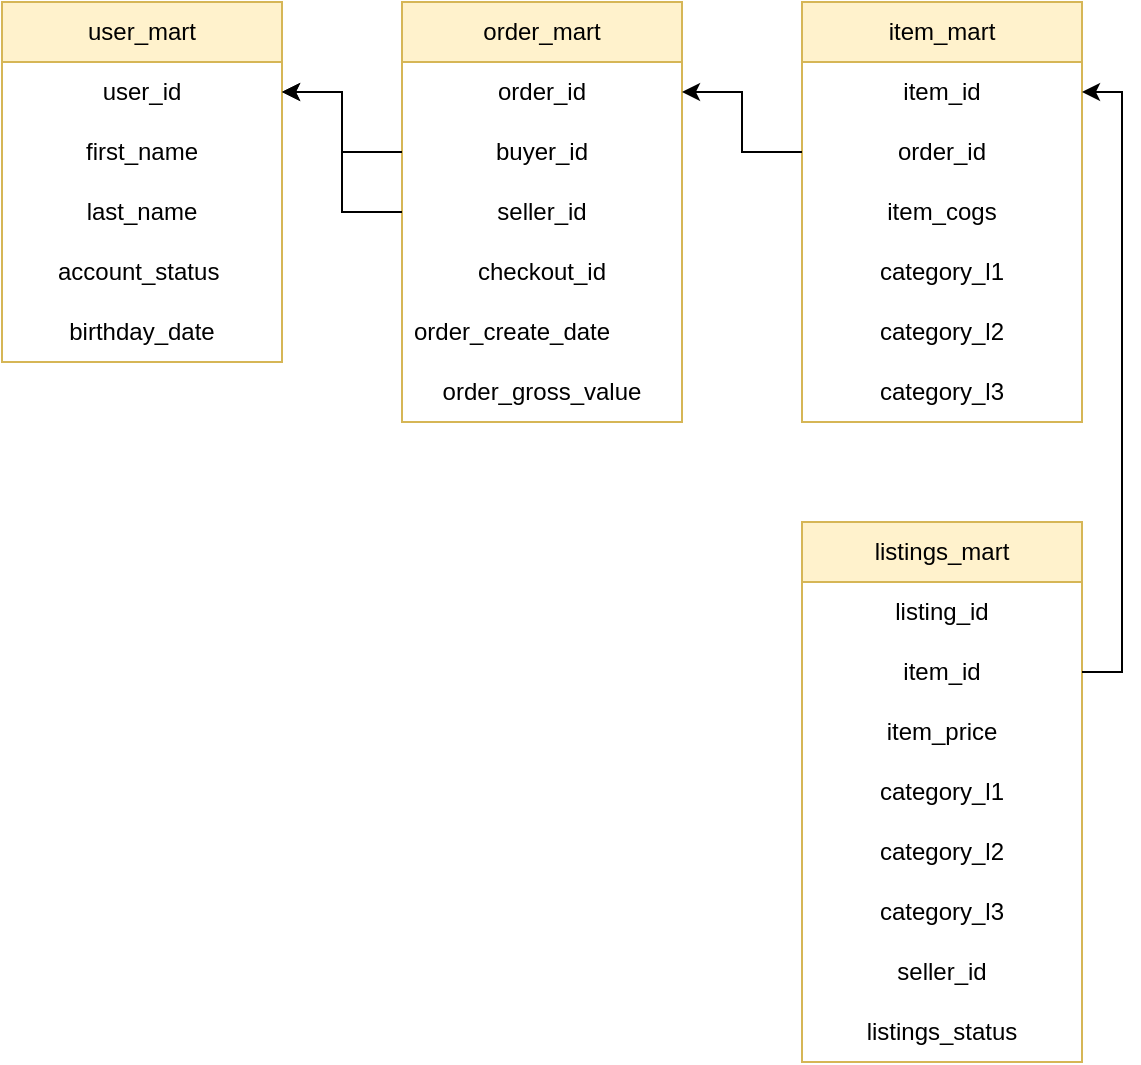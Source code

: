 <mxfile version="24.7.6">
  <diagram name="Página-1" id="RQ5FZRhvjmsmIdkCBOLi">
    <mxGraphModel dx="1434" dy="738" grid="0" gridSize="10" guides="1" tooltips="1" connect="1" arrows="1" fold="1" page="1" pageScale="1" pageWidth="827" pageHeight="1169" math="0" shadow="0">
      <root>
        <mxCell id="0" />
        <mxCell id="1" parent="0" />
        <mxCell id="wF2iTabM_Bvz4Ix5tcq9-1" value="user_mart" style="swimlane;fontStyle=0;childLayout=stackLayout;horizontal=1;startSize=30;horizontalStack=0;resizeParent=1;resizeParentMax=0;resizeLast=0;collapsible=1;marginBottom=0;whiteSpace=wrap;html=1;fillColor=#fff2cc;strokeColor=#d6b656;" vertex="1" parent="1">
          <mxGeometry x="80" y="80" width="140" height="180" as="geometry" />
        </mxCell>
        <mxCell id="wF2iTabM_Bvz4Ix5tcq9-2" value="user_id" style="text;strokeColor=none;fillColor=none;align=center;verticalAlign=middle;spacingLeft=4;spacingRight=4;overflow=hidden;points=[[0,0.5],[1,0.5]];portConstraint=eastwest;rotatable=0;whiteSpace=wrap;html=1;" vertex="1" parent="wF2iTabM_Bvz4Ix5tcq9-1">
          <mxGeometry y="30" width="140" height="30" as="geometry" />
        </mxCell>
        <mxCell id="wF2iTabM_Bvz4Ix5tcq9-3" value="first_name" style="text;strokeColor=none;fillColor=none;align=center;verticalAlign=middle;spacingLeft=4;spacingRight=4;overflow=hidden;points=[[0,0.5],[1,0.5]];portConstraint=eastwest;rotatable=0;whiteSpace=wrap;html=1;" vertex="1" parent="wF2iTabM_Bvz4Ix5tcq9-1">
          <mxGeometry y="60" width="140" height="30" as="geometry" />
        </mxCell>
        <mxCell id="wF2iTabM_Bvz4Ix5tcq9-4" value="last_name" style="text;strokeColor=none;fillColor=none;align=center;verticalAlign=middle;spacingLeft=4;spacingRight=4;overflow=hidden;points=[[0,0.5],[1,0.5]];portConstraint=eastwest;rotatable=0;whiteSpace=wrap;html=1;" vertex="1" parent="wF2iTabM_Bvz4Ix5tcq9-1">
          <mxGeometry y="90" width="140" height="30" as="geometry" />
        </mxCell>
        <mxCell id="wF2iTabM_Bvz4Ix5tcq9-5" value="account_status&amp;nbsp;" style="text;strokeColor=none;fillColor=none;align=center;verticalAlign=middle;spacingLeft=4;spacingRight=4;overflow=hidden;points=[[0,0.5],[1,0.5]];portConstraint=eastwest;rotatable=0;whiteSpace=wrap;html=1;" vertex="1" parent="wF2iTabM_Bvz4Ix5tcq9-1">
          <mxGeometry y="120" width="140" height="30" as="geometry" />
        </mxCell>
        <mxCell id="wF2iTabM_Bvz4Ix5tcq9-6" value="birthday_date" style="text;strokeColor=none;fillColor=none;align=center;verticalAlign=middle;spacingLeft=4;spacingRight=4;overflow=hidden;points=[[0,0.5],[1,0.5]];portConstraint=eastwest;rotatable=0;whiteSpace=wrap;html=1;" vertex="1" parent="wF2iTabM_Bvz4Ix5tcq9-1">
          <mxGeometry y="150" width="140" height="30" as="geometry" />
        </mxCell>
        <mxCell id="wF2iTabM_Bvz4Ix5tcq9-7" value="order_mart" style="swimlane;fontStyle=0;childLayout=stackLayout;horizontal=1;startSize=30;horizontalStack=0;resizeParent=1;resizeParentMax=0;resizeLast=0;collapsible=1;marginBottom=0;whiteSpace=wrap;html=1;fillColor=#fff2cc;strokeColor=#d6b656;" vertex="1" parent="1">
          <mxGeometry x="280" y="80" width="140" height="210" as="geometry" />
        </mxCell>
        <mxCell id="wF2iTabM_Bvz4Ix5tcq9-8" value="order_id" style="text;strokeColor=none;fillColor=none;align=center;verticalAlign=middle;spacingLeft=4;spacingRight=4;overflow=hidden;points=[[0,0.5],[1,0.5]];portConstraint=eastwest;rotatable=0;whiteSpace=wrap;html=1;" vertex="1" parent="wF2iTabM_Bvz4Ix5tcq9-7">
          <mxGeometry y="30" width="140" height="30" as="geometry" />
        </mxCell>
        <mxCell id="wF2iTabM_Bvz4Ix5tcq9-9" value="buyer_id" style="text;strokeColor=none;fillColor=none;align=center;verticalAlign=middle;spacingLeft=4;spacingRight=4;overflow=hidden;points=[[0,0.5],[1,0.5]];portConstraint=eastwest;rotatable=0;whiteSpace=wrap;html=1;" vertex="1" parent="wF2iTabM_Bvz4Ix5tcq9-7">
          <mxGeometry y="60" width="140" height="30" as="geometry" />
        </mxCell>
        <mxCell id="wF2iTabM_Bvz4Ix5tcq9-10" value="seller_id" style="text;strokeColor=none;fillColor=none;align=center;verticalAlign=middle;spacingLeft=4;spacingRight=4;overflow=hidden;points=[[0,0.5],[1,0.5]];portConstraint=eastwest;rotatable=0;whiteSpace=wrap;html=1;" vertex="1" parent="wF2iTabM_Bvz4Ix5tcq9-7">
          <mxGeometry y="90" width="140" height="30" as="geometry" />
        </mxCell>
        <mxCell id="wF2iTabM_Bvz4Ix5tcq9-11" value="checkout_id" style="text;strokeColor=none;fillColor=none;align=center;verticalAlign=middle;spacingLeft=4;spacingRight=4;overflow=hidden;points=[[0,0.5],[1,0.5]];portConstraint=eastwest;rotatable=0;whiteSpace=wrap;html=1;" vertex="1" parent="wF2iTabM_Bvz4Ix5tcq9-7">
          <mxGeometry y="120" width="140" height="30" as="geometry" />
        </mxCell>
        <mxCell id="wF2iTabM_Bvz4Ix5tcq9-12" value="order_create_date" style="text;strokeColor=none;fillColor=none;align=left;verticalAlign=middle;spacingLeft=4;spacingRight=4;overflow=hidden;points=[[0,0.5],[1,0.5]];portConstraint=eastwest;rotatable=0;whiteSpace=wrap;html=1;" vertex="1" parent="wF2iTabM_Bvz4Ix5tcq9-7">
          <mxGeometry y="150" width="140" height="30" as="geometry" />
        </mxCell>
        <mxCell id="wF2iTabM_Bvz4Ix5tcq9-39" value="order_gross_value" style="text;strokeColor=none;fillColor=none;align=center;verticalAlign=middle;spacingLeft=4;spacingRight=4;overflow=hidden;points=[[0,0.5],[1,0.5]];portConstraint=eastwest;rotatable=0;whiteSpace=wrap;html=1;" vertex="1" parent="wF2iTabM_Bvz4Ix5tcq9-7">
          <mxGeometry y="180" width="140" height="30" as="geometry" />
        </mxCell>
        <mxCell id="wF2iTabM_Bvz4Ix5tcq9-13" value="item_mart" style="swimlane;fontStyle=0;childLayout=stackLayout;horizontal=1;startSize=30;horizontalStack=0;resizeParent=1;resizeParentMax=0;resizeLast=0;collapsible=1;marginBottom=0;whiteSpace=wrap;html=1;fillColor=#fff2cc;strokeColor=#d6b656;" vertex="1" parent="1">
          <mxGeometry x="480" y="80" width="140" height="210" as="geometry" />
        </mxCell>
        <mxCell id="wF2iTabM_Bvz4Ix5tcq9-14" value="item_id" style="text;strokeColor=none;fillColor=none;align=center;verticalAlign=middle;spacingLeft=4;spacingRight=4;overflow=hidden;points=[[0,0.5],[1,0.5]];portConstraint=eastwest;rotatable=0;whiteSpace=wrap;html=1;" vertex="1" parent="wF2iTabM_Bvz4Ix5tcq9-13">
          <mxGeometry y="30" width="140" height="30" as="geometry" />
        </mxCell>
        <mxCell id="wF2iTabM_Bvz4Ix5tcq9-15" value="order_id" style="text;strokeColor=none;fillColor=none;align=center;verticalAlign=middle;spacingLeft=4;spacingRight=4;overflow=hidden;points=[[0,0.5],[1,0.5]];portConstraint=eastwest;rotatable=0;whiteSpace=wrap;html=1;" vertex="1" parent="wF2iTabM_Bvz4Ix5tcq9-13">
          <mxGeometry y="60" width="140" height="30" as="geometry" />
        </mxCell>
        <mxCell id="wF2iTabM_Bvz4Ix5tcq9-16" value="item_cogs" style="text;strokeColor=none;fillColor=none;align=center;verticalAlign=middle;spacingLeft=4;spacingRight=4;overflow=hidden;points=[[0,0.5],[1,0.5]];portConstraint=eastwest;rotatable=0;whiteSpace=wrap;html=1;" vertex="1" parent="wF2iTabM_Bvz4Ix5tcq9-13">
          <mxGeometry y="90" width="140" height="30" as="geometry" />
        </mxCell>
        <mxCell id="wF2iTabM_Bvz4Ix5tcq9-17" value="category_l1" style="text;strokeColor=none;fillColor=none;align=center;verticalAlign=middle;spacingLeft=4;spacingRight=4;overflow=hidden;points=[[0,0.5],[1,0.5]];portConstraint=eastwest;rotatable=0;whiteSpace=wrap;html=1;" vertex="1" parent="wF2iTabM_Bvz4Ix5tcq9-13">
          <mxGeometry y="120" width="140" height="30" as="geometry" />
        </mxCell>
        <mxCell id="wF2iTabM_Bvz4Ix5tcq9-18" value="category_l2" style="text;strokeColor=none;fillColor=none;align=center;verticalAlign=middle;spacingLeft=4;spacingRight=4;overflow=hidden;points=[[0,0.5],[1,0.5]];portConstraint=eastwest;rotatable=0;whiteSpace=wrap;html=1;" vertex="1" parent="wF2iTabM_Bvz4Ix5tcq9-13">
          <mxGeometry y="150" width="140" height="30" as="geometry" />
        </mxCell>
        <mxCell id="wF2iTabM_Bvz4Ix5tcq9-40" value="category_l3" style="text;strokeColor=none;fillColor=none;align=center;verticalAlign=middle;spacingLeft=4;spacingRight=4;overflow=hidden;points=[[0,0.5],[1,0.5]];portConstraint=eastwest;rotatable=0;whiteSpace=wrap;html=1;" vertex="1" parent="wF2iTabM_Bvz4Ix5tcq9-13">
          <mxGeometry y="180" width="140" height="30" as="geometry" />
        </mxCell>
        <mxCell id="wF2iTabM_Bvz4Ix5tcq9-19" value="listings_mart" style="swimlane;fontStyle=0;childLayout=stackLayout;horizontal=1;startSize=30;horizontalStack=0;resizeParent=1;resizeParentMax=0;resizeLast=0;collapsible=1;marginBottom=0;whiteSpace=wrap;html=1;fillColor=#fff2cc;strokeColor=#d6b656;" vertex="1" parent="1">
          <mxGeometry x="480" y="340" width="140" height="270" as="geometry" />
        </mxCell>
        <mxCell id="wF2iTabM_Bvz4Ix5tcq9-20" value="listing_id" style="text;strokeColor=none;fillColor=none;align=center;verticalAlign=middle;spacingLeft=4;spacingRight=4;overflow=hidden;points=[[0,0.5],[1,0.5]];portConstraint=eastwest;rotatable=0;whiteSpace=wrap;html=1;" vertex="1" parent="wF2iTabM_Bvz4Ix5tcq9-19">
          <mxGeometry y="30" width="140" height="30" as="geometry" />
        </mxCell>
        <mxCell id="wF2iTabM_Bvz4Ix5tcq9-21" value="item_id" style="text;strokeColor=none;fillColor=none;align=center;verticalAlign=middle;spacingLeft=4;spacingRight=4;overflow=hidden;points=[[0,0.5],[1,0.5]];portConstraint=eastwest;rotatable=0;whiteSpace=wrap;html=1;" vertex="1" parent="wF2iTabM_Bvz4Ix5tcq9-19">
          <mxGeometry y="60" width="140" height="30" as="geometry" />
        </mxCell>
        <mxCell id="wF2iTabM_Bvz4Ix5tcq9-22" value="item_price" style="text;strokeColor=none;fillColor=none;align=center;verticalAlign=middle;spacingLeft=4;spacingRight=4;overflow=hidden;points=[[0,0.5],[1,0.5]];portConstraint=eastwest;rotatable=0;whiteSpace=wrap;html=1;" vertex="1" parent="wF2iTabM_Bvz4Ix5tcq9-19">
          <mxGeometry y="90" width="140" height="30" as="geometry" />
        </mxCell>
        <mxCell id="wF2iTabM_Bvz4Ix5tcq9-23" value="category_l1" style="text;strokeColor=none;fillColor=none;align=center;verticalAlign=middle;spacingLeft=4;spacingRight=4;overflow=hidden;points=[[0,0.5],[1,0.5]];portConstraint=eastwest;rotatable=0;whiteSpace=wrap;html=1;" vertex="1" parent="wF2iTabM_Bvz4Ix5tcq9-19">
          <mxGeometry y="120" width="140" height="30" as="geometry" />
        </mxCell>
        <mxCell id="wF2iTabM_Bvz4Ix5tcq9-41" value="category_l2" style="text;strokeColor=none;fillColor=none;align=center;verticalAlign=middle;spacingLeft=4;spacingRight=4;overflow=hidden;points=[[0,0.5],[1,0.5]];portConstraint=eastwest;rotatable=0;whiteSpace=wrap;html=1;" vertex="1" parent="wF2iTabM_Bvz4Ix5tcq9-19">
          <mxGeometry y="150" width="140" height="30" as="geometry" />
        </mxCell>
        <mxCell id="wF2iTabM_Bvz4Ix5tcq9-43" value="category_l3" style="text;strokeColor=none;fillColor=none;align=center;verticalAlign=middle;spacingLeft=4;spacingRight=4;overflow=hidden;points=[[0,0.5],[1,0.5]];portConstraint=eastwest;rotatable=0;whiteSpace=wrap;html=1;" vertex="1" parent="wF2iTabM_Bvz4Ix5tcq9-19">
          <mxGeometry y="180" width="140" height="30" as="geometry" />
        </mxCell>
        <mxCell id="wF2iTabM_Bvz4Ix5tcq9-42" value="seller_id" style="text;strokeColor=none;fillColor=none;align=center;verticalAlign=middle;spacingLeft=4;spacingRight=4;overflow=hidden;points=[[0,0.5],[1,0.5]];portConstraint=eastwest;rotatable=0;whiteSpace=wrap;html=1;" vertex="1" parent="wF2iTabM_Bvz4Ix5tcq9-19">
          <mxGeometry y="210" width="140" height="30" as="geometry" />
        </mxCell>
        <mxCell id="wF2iTabM_Bvz4Ix5tcq9-24" value="listings_status" style="text;strokeColor=none;fillColor=none;align=center;verticalAlign=middle;spacingLeft=4;spacingRight=4;overflow=hidden;points=[[0,0.5],[1,0.5]];portConstraint=eastwest;rotatable=0;whiteSpace=wrap;html=1;" vertex="1" parent="wF2iTabM_Bvz4Ix5tcq9-19">
          <mxGeometry y="240" width="140" height="30" as="geometry" />
        </mxCell>
        <mxCell id="wF2iTabM_Bvz4Ix5tcq9-37" style="edgeStyle=orthogonalEdgeStyle;rounded=0;orthogonalLoop=1;jettySize=auto;html=1;exitX=0;exitY=0.5;exitDx=0;exitDy=0;entryX=1;entryY=0.5;entryDx=0;entryDy=0;" edge="1" parent="1" source="wF2iTabM_Bvz4Ix5tcq9-9" target="wF2iTabM_Bvz4Ix5tcq9-2">
          <mxGeometry relative="1" as="geometry" />
        </mxCell>
        <mxCell id="wF2iTabM_Bvz4Ix5tcq9-38" style="edgeStyle=orthogonalEdgeStyle;rounded=0;orthogonalLoop=1;jettySize=auto;html=1;exitX=0;exitY=0.5;exitDx=0;exitDy=0;entryX=1;entryY=0.5;entryDx=0;entryDy=0;" edge="1" parent="1" source="wF2iTabM_Bvz4Ix5tcq9-10" target="wF2iTabM_Bvz4Ix5tcq9-2">
          <mxGeometry relative="1" as="geometry">
            <mxPoint x="250" y="100" as="targetPoint" />
          </mxGeometry>
        </mxCell>
        <mxCell id="wF2iTabM_Bvz4Ix5tcq9-45" style="edgeStyle=orthogonalEdgeStyle;rounded=0;orthogonalLoop=1;jettySize=auto;html=1;exitX=1;exitY=0.5;exitDx=0;exitDy=0;entryX=1;entryY=0.5;entryDx=0;entryDy=0;" edge="1" parent="1" source="wF2iTabM_Bvz4Ix5tcq9-21" target="wF2iTabM_Bvz4Ix5tcq9-14">
          <mxGeometry relative="1" as="geometry" />
        </mxCell>
        <mxCell id="wF2iTabM_Bvz4Ix5tcq9-46" style="edgeStyle=orthogonalEdgeStyle;rounded=0;orthogonalLoop=1;jettySize=auto;html=1;exitX=0;exitY=0.5;exitDx=0;exitDy=0;entryX=1;entryY=0.5;entryDx=0;entryDy=0;" edge="1" parent="1" source="wF2iTabM_Bvz4Ix5tcq9-15" target="wF2iTabM_Bvz4Ix5tcq9-8">
          <mxGeometry relative="1" as="geometry" />
        </mxCell>
      </root>
    </mxGraphModel>
  </diagram>
</mxfile>
